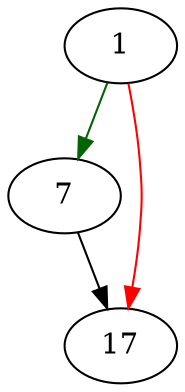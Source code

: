 strict digraph "freeTempSpace" {
	// Node definitions.
	1 [entry=true];
	7;
	17;

	// Edge definitions.
	1 -> 7 [
		color=darkgreen
		cond=true
	];
	1 -> 17 [
		color=red
		cond=false
	];
	7 -> 17;
}